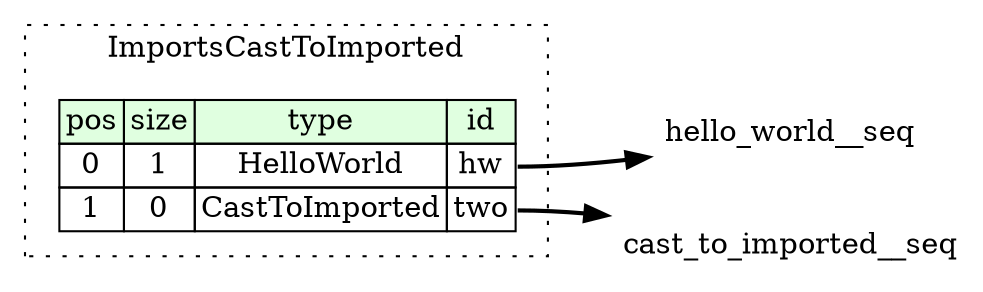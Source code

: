 digraph {
	rankdir=LR;
	node [shape=plaintext];
	subgraph cluster__imports_cast_to_imported {
		label="ImportsCastToImported";
		graph[style=dotted];

		imports_cast_to_imported__seq [label=<<TABLE BORDER="0" CELLBORDER="1" CELLSPACING="0">
			<TR><TD BGCOLOR="#E0FFE0">pos</TD><TD BGCOLOR="#E0FFE0">size</TD><TD BGCOLOR="#E0FFE0">type</TD><TD BGCOLOR="#E0FFE0">id</TD></TR>
			<TR><TD PORT="hw_pos">0</TD><TD PORT="hw_size">1</TD><TD>HelloWorld</TD><TD PORT="hw_type">hw</TD></TR>
			<TR><TD PORT="two_pos">1</TD><TD PORT="two_size">0</TD><TD>CastToImported</TD><TD PORT="two_type">two</TD></TR>
		</TABLE>>];
	}
	imports_cast_to_imported__seq:hw_type -> hello_world__seq [style=bold];
	imports_cast_to_imported__seq:two_type -> cast_to_imported__seq [style=bold];
}
